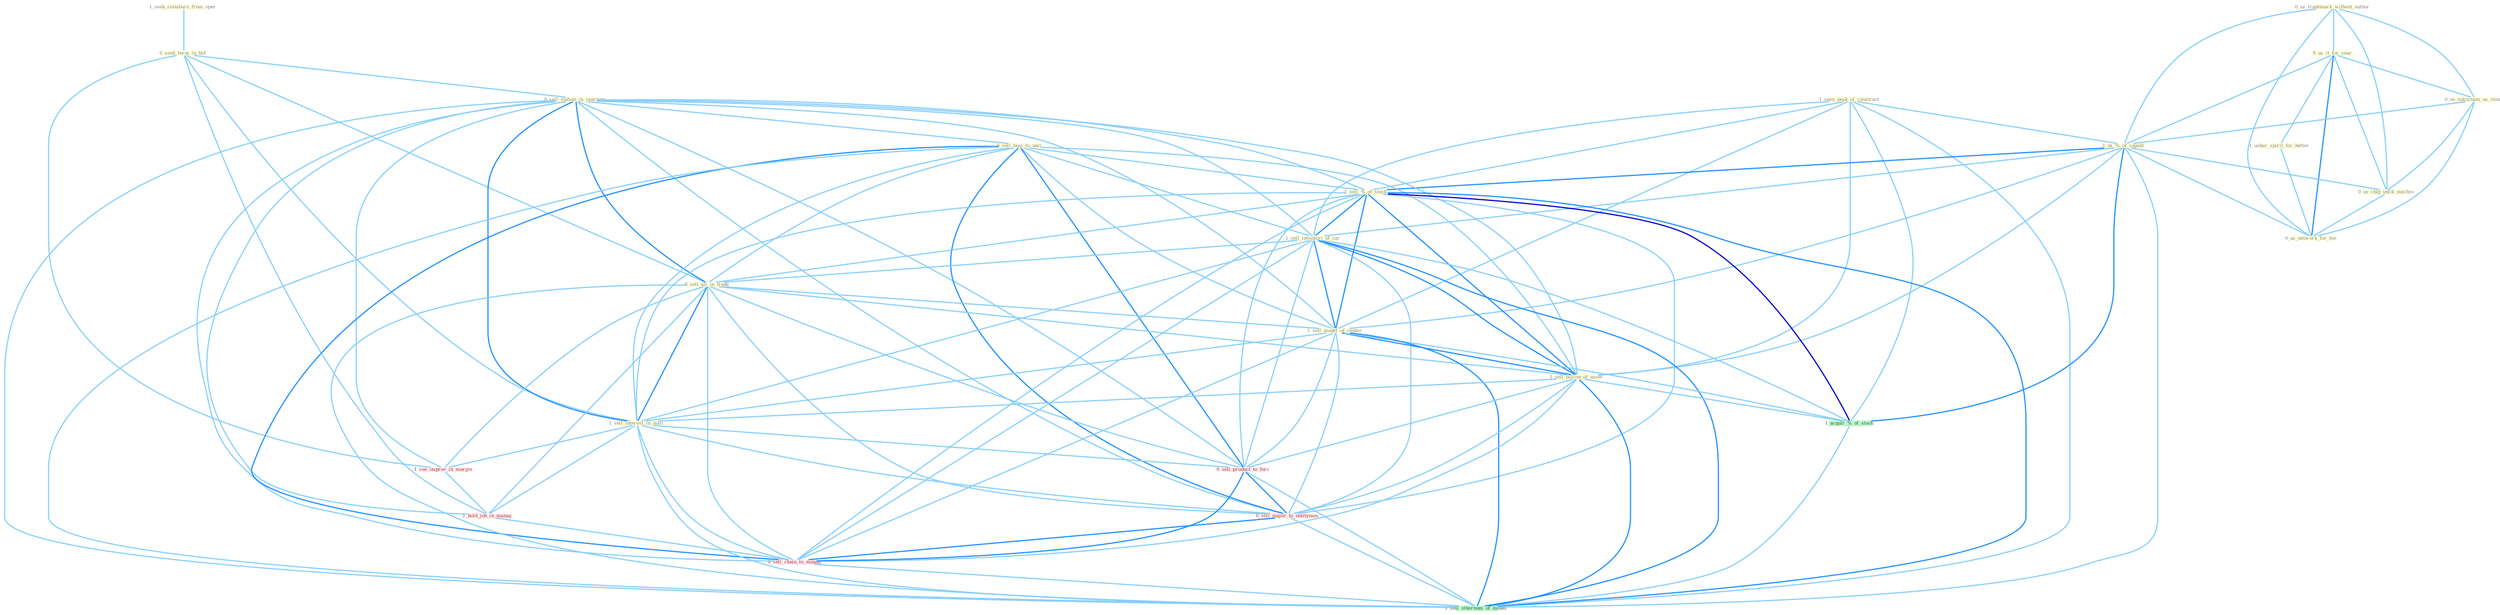 Graph G{ 
    node
    [shape=polygon,style=filled,width=.5,height=.06,color="#BDFCC9",fixedsize=true,fontsize=4,
    fontcolor="#2f4f4f"];
    {node
    [color="#ffffe0", fontcolor="#8b7d6b"] "0_us_trademark_without_author " "0_us_it_for_year " "1_seek_reimburs_from_oper " "0_us_entitynam_as_stone " "1_seen_peak_of_construct " "0_seek_term_in_bid " "1_us_%_of_capabl " "0_sell_station_in_yearnum " "0_sell_busi_to_unit " "1_sell_%_of_stock " "1_usher_spirit_for_better " "0_us_chip_unlik_machin " "1_sell_inventori_of_car " "0_us_network_for_fee " "0_sell_all_in_trade " "1_sell_model_of_center " "1_sell_billion_of_asset " "1_sell_interest_in_mall "}
{node [color="#fff0f5", fontcolor="#b22222"] "1_see_improv_in_margin " "1_hold_job_in_manag " "0_sell_product_to_forc " "0_sell_major_to_entitynam " "0_sell_chain_to_manag "}
edge [color="#B0E2FF"];

	"0_us_trademark_without_author " -- "0_us_it_for_year " [w="1", color="#87cefa" ];
	"0_us_trademark_without_author " -- "0_us_entitynam_as_stone " [w="1", color="#87cefa" ];
	"0_us_trademark_without_author " -- "1_us_%_of_capabl " [w="1", color="#87cefa" ];
	"0_us_trademark_without_author " -- "0_us_chip_unlik_machin " [w="1", color="#87cefa" ];
	"0_us_trademark_without_author " -- "0_us_network_for_fee " [w="1", color="#87cefa" ];
	"0_us_it_for_year " -- "0_us_entitynam_as_stone " [w="1", color="#87cefa" ];
	"0_us_it_for_year " -- "1_us_%_of_capabl " [w="1", color="#87cefa" ];
	"0_us_it_for_year " -- "1_usher_spirit_for_better " [w="1", color="#87cefa" ];
	"0_us_it_for_year " -- "0_us_chip_unlik_machin " [w="1", color="#87cefa" ];
	"0_us_it_for_year " -- "0_us_network_for_fee " [w="2", color="#1e90ff" , len=0.8];
	"1_seek_reimburs_from_oper " -- "0_seek_term_in_bid " [w="1", color="#87cefa" ];
	"0_us_entitynam_as_stone " -- "1_us_%_of_capabl " [w="1", color="#87cefa" ];
	"0_us_entitynam_as_stone " -- "0_us_chip_unlik_machin " [w="1", color="#87cefa" ];
	"0_us_entitynam_as_stone " -- "0_us_network_for_fee " [w="1", color="#87cefa" ];
	"1_seen_peak_of_construct " -- "1_us_%_of_capabl " [w="1", color="#87cefa" ];
	"1_seen_peak_of_construct " -- "1_sell_%_of_stock " [w="1", color="#87cefa" ];
	"1_seen_peak_of_construct " -- "1_sell_inventori_of_car " [w="1", color="#87cefa" ];
	"1_seen_peak_of_construct " -- "1_sell_model_of_center " [w="1", color="#87cefa" ];
	"1_seen_peak_of_construct " -- "1_sell_billion_of_asset " [w="1", color="#87cefa" ];
	"1_seen_peak_of_construct " -- "1_acquir_%_of_stock " [w="1", color="#87cefa" ];
	"1_seen_peak_of_construct " -- "1_sell_othernum_of_model " [w="1", color="#87cefa" ];
	"0_seek_term_in_bid " -- "0_sell_station_in_yearnum " [w="1", color="#87cefa" ];
	"0_seek_term_in_bid " -- "0_sell_all_in_trade " [w="1", color="#87cefa" ];
	"0_seek_term_in_bid " -- "1_sell_interest_in_mall " [w="1", color="#87cefa" ];
	"0_seek_term_in_bid " -- "1_see_improv_in_margin " [w="1", color="#87cefa" ];
	"0_seek_term_in_bid " -- "1_hold_job_in_manag " [w="1", color="#87cefa" ];
	"1_us_%_of_capabl " -- "1_sell_%_of_stock " [w="2", color="#1e90ff" , len=0.8];
	"1_us_%_of_capabl " -- "0_us_chip_unlik_machin " [w="1", color="#87cefa" ];
	"1_us_%_of_capabl " -- "1_sell_inventori_of_car " [w="1", color="#87cefa" ];
	"1_us_%_of_capabl " -- "0_us_network_for_fee " [w="1", color="#87cefa" ];
	"1_us_%_of_capabl " -- "1_sell_model_of_center " [w="1", color="#87cefa" ];
	"1_us_%_of_capabl " -- "1_sell_billion_of_asset " [w="1", color="#87cefa" ];
	"1_us_%_of_capabl " -- "1_acquir_%_of_stock " [w="2", color="#1e90ff" , len=0.8];
	"1_us_%_of_capabl " -- "1_sell_othernum_of_model " [w="1", color="#87cefa" ];
	"0_sell_station_in_yearnum " -- "0_sell_busi_to_unit " [w="1", color="#87cefa" ];
	"0_sell_station_in_yearnum " -- "1_sell_%_of_stock " [w="1", color="#87cefa" ];
	"0_sell_station_in_yearnum " -- "1_sell_inventori_of_car " [w="1", color="#87cefa" ];
	"0_sell_station_in_yearnum " -- "0_sell_all_in_trade " [w="2", color="#1e90ff" , len=0.8];
	"0_sell_station_in_yearnum " -- "1_sell_model_of_center " [w="1", color="#87cefa" ];
	"0_sell_station_in_yearnum " -- "1_sell_billion_of_asset " [w="1", color="#87cefa" ];
	"0_sell_station_in_yearnum " -- "1_sell_interest_in_mall " [w="2", color="#1e90ff" , len=0.8];
	"0_sell_station_in_yearnum " -- "1_see_improv_in_margin " [w="1", color="#87cefa" ];
	"0_sell_station_in_yearnum " -- "1_hold_job_in_manag " [w="1", color="#87cefa" ];
	"0_sell_station_in_yearnum " -- "0_sell_product_to_forc " [w="1", color="#87cefa" ];
	"0_sell_station_in_yearnum " -- "0_sell_major_to_entitynam " [w="1", color="#87cefa" ];
	"0_sell_station_in_yearnum " -- "0_sell_chain_to_manag " [w="1", color="#87cefa" ];
	"0_sell_station_in_yearnum " -- "1_sell_othernum_of_model " [w="1", color="#87cefa" ];
	"0_sell_busi_to_unit " -- "1_sell_%_of_stock " [w="1", color="#87cefa" ];
	"0_sell_busi_to_unit " -- "1_sell_inventori_of_car " [w="1", color="#87cefa" ];
	"0_sell_busi_to_unit " -- "0_sell_all_in_trade " [w="1", color="#87cefa" ];
	"0_sell_busi_to_unit " -- "1_sell_model_of_center " [w="1", color="#87cefa" ];
	"0_sell_busi_to_unit " -- "1_sell_billion_of_asset " [w="1", color="#87cefa" ];
	"0_sell_busi_to_unit " -- "1_sell_interest_in_mall " [w="1", color="#87cefa" ];
	"0_sell_busi_to_unit " -- "0_sell_product_to_forc " [w="2", color="#1e90ff" , len=0.8];
	"0_sell_busi_to_unit " -- "0_sell_major_to_entitynam " [w="2", color="#1e90ff" , len=0.8];
	"0_sell_busi_to_unit " -- "0_sell_chain_to_manag " [w="2", color="#1e90ff" , len=0.8];
	"0_sell_busi_to_unit " -- "1_sell_othernum_of_model " [w="1", color="#87cefa" ];
	"1_sell_%_of_stock " -- "1_sell_inventori_of_car " [w="2", color="#1e90ff" , len=0.8];
	"1_sell_%_of_stock " -- "0_sell_all_in_trade " [w="1", color="#87cefa" ];
	"1_sell_%_of_stock " -- "1_sell_model_of_center " [w="2", color="#1e90ff" , len=0.8];
	"1_sell_%_of_stock " -- "1_sell_billion_of_asset " [w="2", color="#1e90ff" , len=0.8];
	"1_sell_%_of_stock " -- "1_sell_interest_in_mall " [w="1", color="#87cefa" ];
	"1_sell_%_of_stock " -- "1_acquir_%_of_stock " [w="3", color="#0000cd" , len=0.6];
	"1_sell_%_of_stock " -- "0_sell_product_to_forc " [w="1", color="#87cefa" ];
	"1_sell_%_of_stock " -- "0_sell_major_to_entitynam " [w="1", color="#87cefa" ];
	"1_sell_%_of_stock " -- "0_sell_chain_to_manag " [w="1", color="#87cefa" ];
	"1_sell_%_of_stock " -- "1_sell_othernum_of_model " [w="2", color="#1e90ff" , len=0.8];
	"1_usher_spirit_for_better " -- "0_us_network_for_fee " [w="1", color="#87cefa" ];
	"0_us_chip_unlik_machin " -- "0_us_network_for_fee " [w="1", color="#87cefa" ];
	"1_sell_inventori_of_car " -- "0_sell_all_in_trade " [w="1", color="#87cefa" ];
	"1_sell_inventori_of_car " -- "1_sell_model_of_center " [w="2", color="#1e90ff" , len=0.8];
	"1_sell_inventori_of_car " -- "1_sell_billion_of_asset " [w="2", color="#1e90ff" , len=0.8];
	"1_sell_inventori_of_car " -- "1_sell_interest_in_mall " [w="1", color="#87cefa" ];
	"1_sell_inventori_of_car " -- "1_acquir_%_of_stock " [w="1", color="#87cefa" ];
	"1_sell_inventori_of_car " -- "0_sell_product_to_forc " [w="1", color="#87cefa" ];
	"1_sell_inventori_of_car " -- "0_sell_major_to_entitynam " [w="1", color="#87cefa" ];
	"1_sell_inventori_of_car " -- "0_sell_chain_to_manag " [w="1", color="#87cefa" ];
	"1_sell_inventori_of_car " -- "1_sell_othernum_of_model " [w="2", color="#1e90ff" , len=0.8];
	"0_sell_all_in_trade " -- "1_sell_model_of_center " [w="1", color="#87cefa" ];
	"0_sell_all_in_trade " -- "1_sell_billion_of_asset " [w="1", color="#87cefa" ];
	"0_sell_all_in_trade " -- "1_sell_interest_in_mall " [w="2", color="#1e90ff" , len=0.8];
	"0_sell_all_in_trade " -- "1_see_improv_in_margin " [w="1", color="#87cefa" ];
	"0_sell_all_in_trade " -- "1_hold_job_in_manag " [w="1", color="#87cefa" ];
	"0_sell_all_in_trade " -- "0_sell_product_to_forc " [w="1", color="#87cefa" ];
	"0_sell_all_in_trade " -- "0_sell_major_to_entitynam " [w="1", color="#87cefa" ];
	"0_sell_all_in_trade " -- "0_sell_chain_to_manag " [w="1", color="#87cefa" ];
	"0_sell_all_in_trade " -- "1_sell_othernum_of_model " [w="1", color="#87cefa" ];
	"1_sell_model_of_center " -- "1_sell_billion_of_asset " [w="2", color="#1e90ff" , len=0.8];
	"1_sell_model_of_center " -- "1_sell_interest_in_mall " [w="1", color="#87cefa" ];
	"1_sell_model_of_center " -- "1_acquir_%_of_stock " [w="1", color="#87cefa" ];
	"1_sell_model_of_center " -- "0_sell_product_to_forc " [w="1", color="#87cefa" ];
	"1_sell_model_of_center " -- "0_sell_major_to_entitynam " [w="1", color="#87cefa" ];
	"1_sell_model_of_center " -- "0_sell_chain_to_manag " [w="1", color="#87cefa" ];
	"1_sell_model_of_center " -- "1_sell_othernum_of_model " [w="2", color="#1e90ff" , len=0.8];
	"1_sell_billion_of_asset " -- "1_sell_interest_in_mall " [w="1", color="#87cefa" ];
	"1_sell_billion_of_asset " -- "1_acquir_%_of_stock " [w="1", color="#87cefa" ];
	"1_sell_billion_of_asset " -- "0_sell_product_to_forc " [w="1", color="#87cefa" ];
	"1_sell_billion_of_asset " -- "0_sell_major_to_entitynam " [w="1", color="#87cefa" ];
	"1_sell_billion_of_asset " -- "0_sell_chain_to_manag " [w="1", color="#87cefa" ];
	"1_sell_billion_of_asset " -- "1_sell_othernum_of_model " [w="2", color="#1e90ff" , len=0.8];
	"1_sell_interest_in_mall " -- "1_see_improv_in_margin " [w="1", color="#87cefa" ];
	"1_sell_interest_in_mall " -- "1_hold_job_in_manag " [w="1", color="#87cefa" ];
	"1_sell_interest_in_mall " -- "0_sell_product_to_forc " [w="1", color="#87cefa" ];
	"1_sell_interest_in_mall " -- "0_sell_major_to_entitynam " [w="1", color="#87cefa" ];
	"1_sell_interest_in_mall " -- "0_sell_chain_to_manag " [w="1", color="#87cefa" ];
	"1_sell_interest_in_mall " -- "1_sell_othernum_of_model " [w="1", color="#87cefa" ];
	"1_see_improv_in_margin " -- "1_hold_job_in_manag " [w="1", color="#87cefa" ];
	"1_acquir_%_of_stock " -- "1_sell_othernum_of_model " [w="1", color="#87cefa" ];
	"1_hold_job_in_manag " -- "0_sell_chain_to_manag " [w="1", color="#87cefa" ];
	"0_sell_product_to_forc " -- "0_sell_major_to_entitynam " [w="2", color="#1e90ff" , len=0.8];
	"0_sell_product_to_forc " -- "0_sell_chain_to_manag " [w="2", color="#1e90ff" , len=0.8];
	"0_sell_product_to_forc " -- "1_sell_othernum_of_model " [w="1", color="#87cefa" ];
	"0_sell_major_to_entitynam " -- "0_sell_chain_to_manag " [w="2", color="#1e90ff" , len=0.8];
	"0_sell_major_to_entitynam " -- "1_sell_othernum_of_model " [w="1", color="#87cefa" ];
	"0_sell_chain_to_manag " -- "1_sell_othernum_of_model " [w="1", color="#87cefa" ];
}